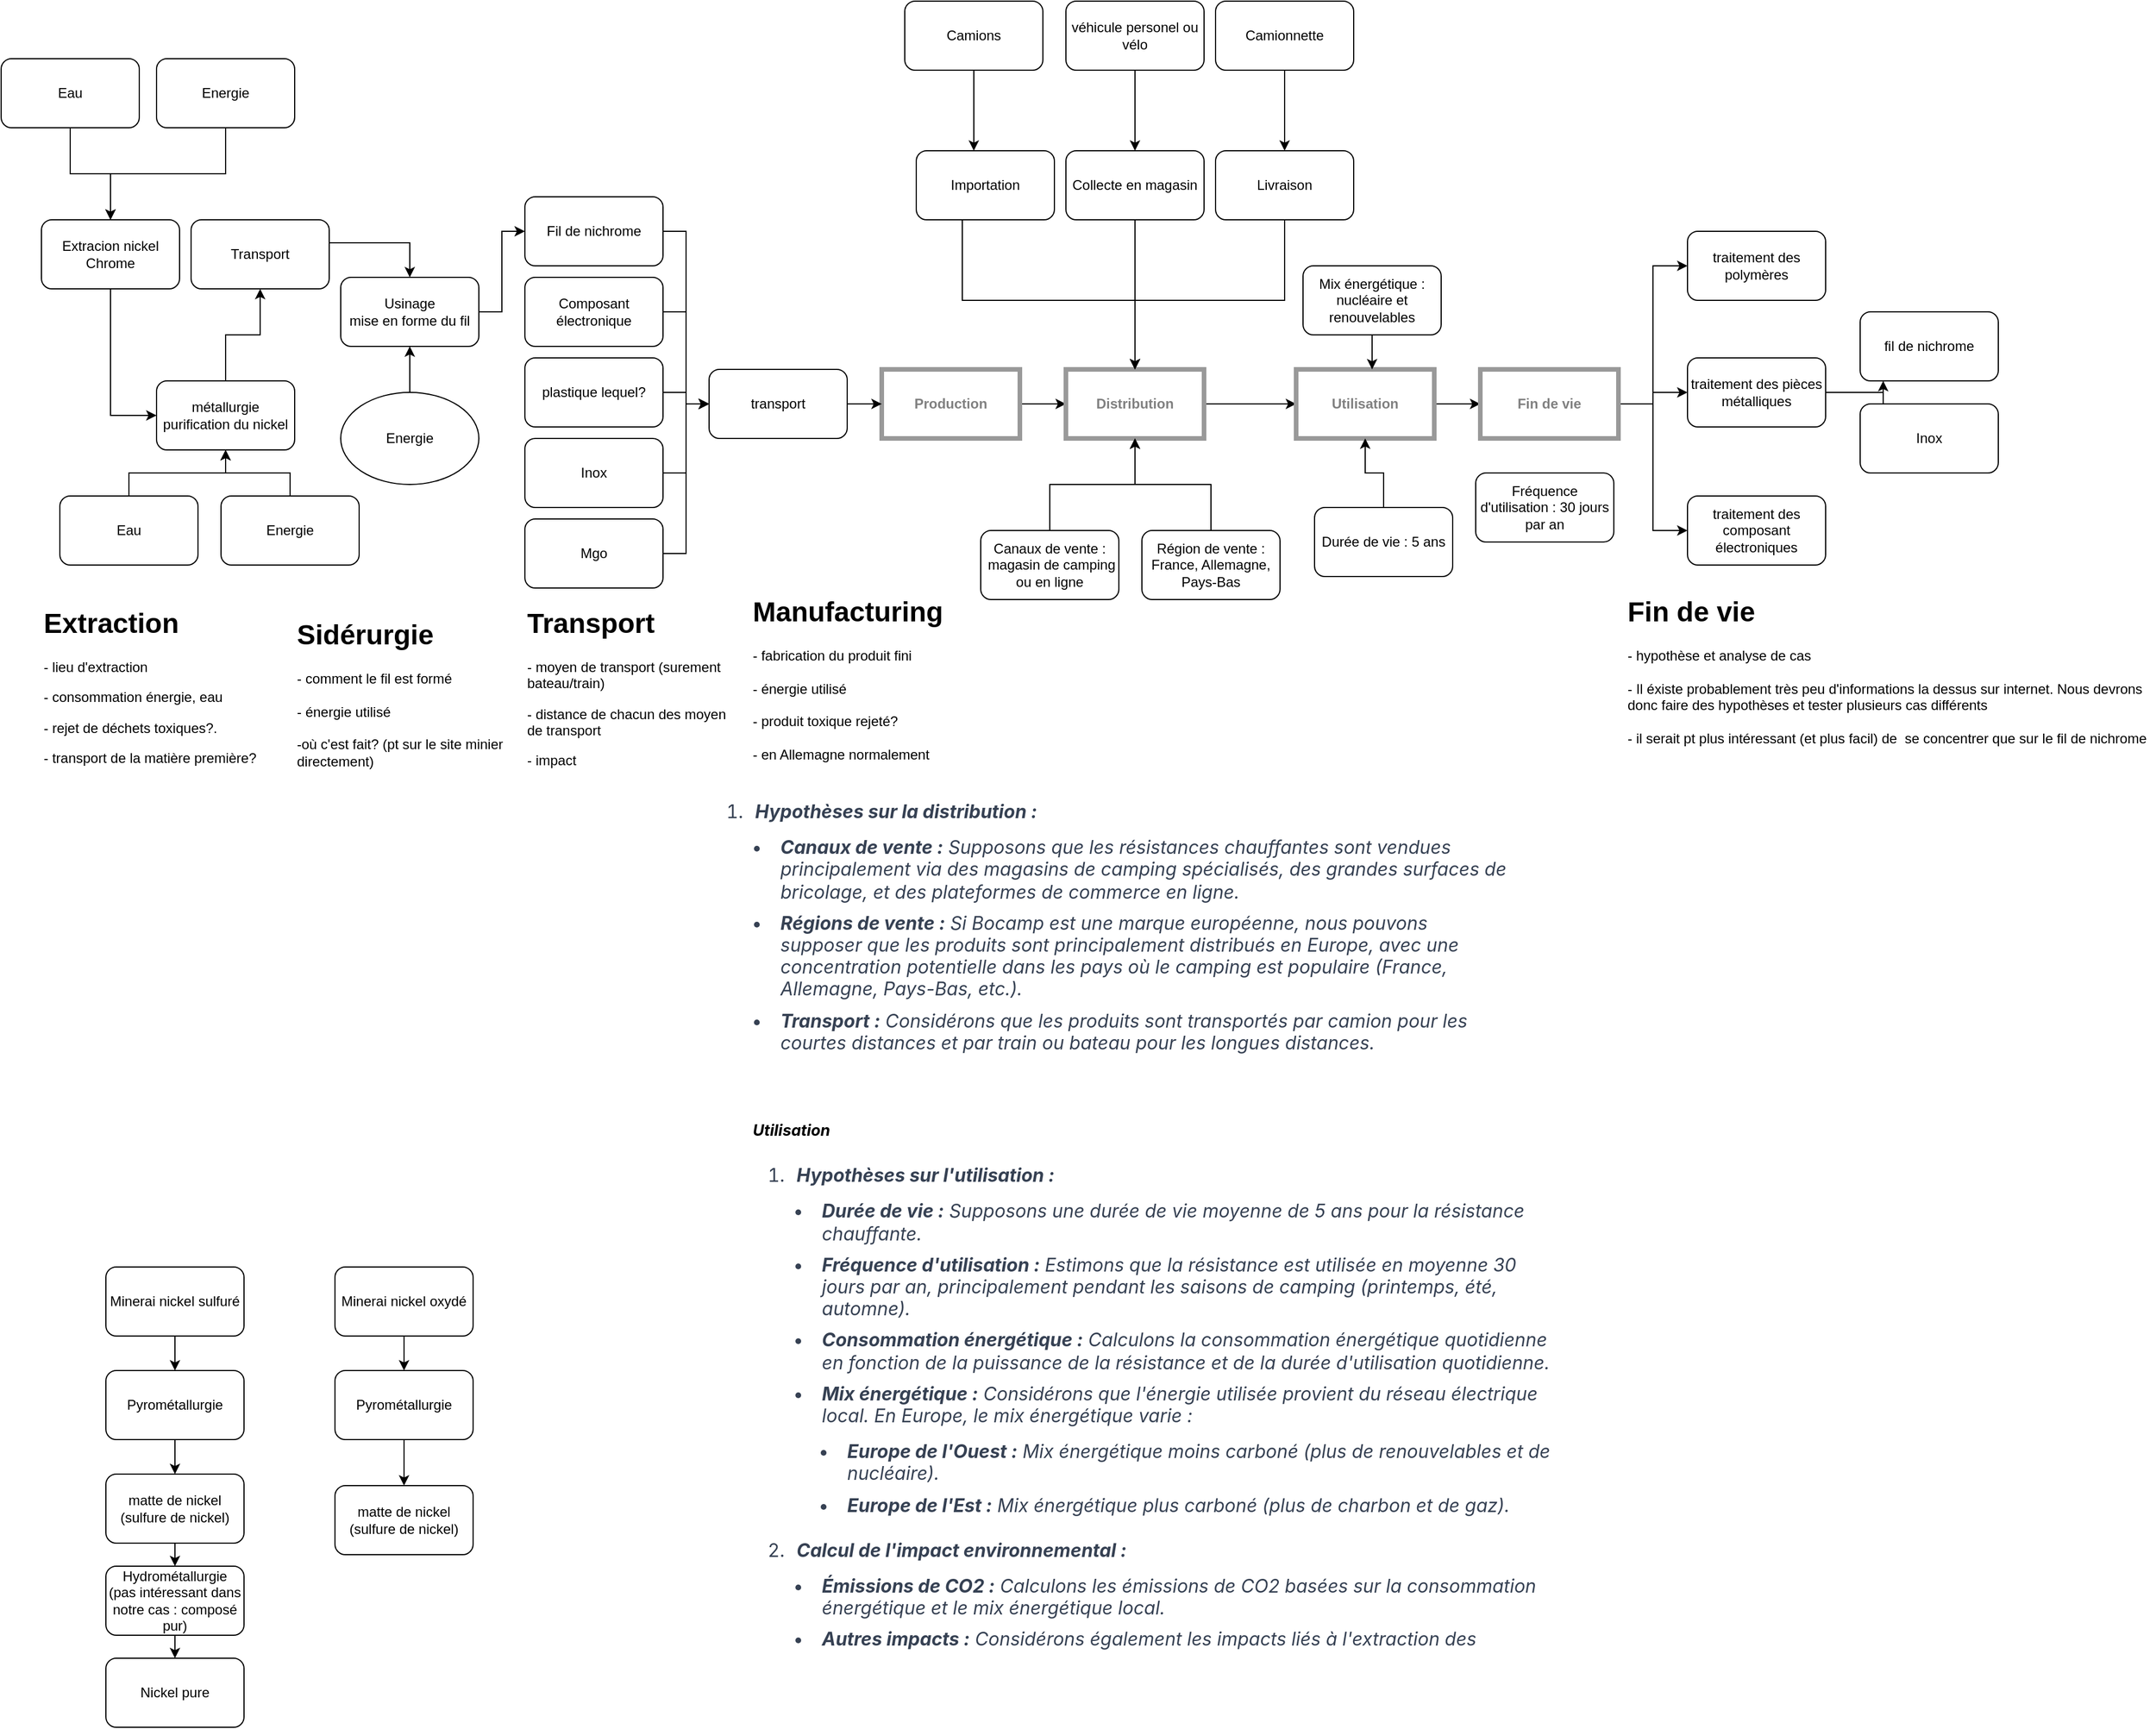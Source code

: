<mxfile>
    <diagram name="Page-1" id="_muBPrpG7ApsDm3bkieO">
        <mxGraphModel dx="2711" dy="1062" grid="1" gridSize="10" guides="1" tooltips="1" connect="1" arrows="1" fold="1" page="1" pageScale="1" pageWidth="827" pageHeight="1169" math="0" shadow="0">
            <root>
                <mxCell id="0"/>
                <mxCell id="1" parent="0"/>
                <mxCell id="_g_-pIgFg-YZKvBXQmOI-7" value="&lt;h1 style=&quot;margin-top: 0px;&quot;&gt;Extraction&lt;/h1&gt;&lt;p&gt;- lieu d&#39;extraction&lt;/p&gt;&lt;p&gt;- consommation énergie, eau&lt;/p&gt;&lt;p&gt;- rejet de déchets toxiques?.&lt;/p&gt;&lt;p&gt;- transport de la matière première?&lt;/p&gt;" style="text;html=1;whiteSpace=wrap;overflow=hidden;rounded=0;" parent="1" vertex="1">
                    <mxGeometry x="-356" y="700" width="190" height="220" as="geometry"/>
                </mxCell>
                <mxCell id="_g_-pIgFg-YZKvBXQmOI-10" style="edgeStyle=orthogonalEdgeStyle;rounded=0;orthogonalLoop=1;jettySize=auto;html=1;exitX=0.5;exitY=0;exitDx=0;exitDy=0;" parent="1" source="_g_-pIgFg-YZKvBXQmOI-8" target="_g_-pIgFg-YZKvBXQmOI-67" edge="1">
                    <mxGeometry relative="1" as="geometry">
                        <mxPoint x="-136" y="400" as="targetPoint"/>
                    </mxGeometry>
                </mxCell>
                <mxCell id="_g_-pIgFg-YZKvBXQmOI-8" value="métallurgie&lt;div&gt;purification du nickel&lt;/div&gt;" style="rounded=1;whiteSpace=wrap;html=1;" parent="1" vertex="1">
                    <mxGeometry x="-256" y="510" width="120" height="60" as="geometry"/>
                </mxCell>
                <mxCell id="_g_-pIgFg-YZKvBXQmOI-80" style="edgeStyle=orthogonalEdgeStyle;rounded=0;orthogonalLoop=1;jettySize=auto;html=1;entryX=0;entryY=0.5;entryDx=0;entryDy=0;" parent="1" source="_g_-pIgFg-YZKvBXQmOI-11" target="_g_-pIgFg-YZKvBXQmOI-79" edge="1">
                    <mxGeometry relative="1" as="geometry"/>
                </mxCell>
                <mxCell id="_g_-pIgFg-YZKvBXQmOI-11" value="Fil de nichrome" style="rounded=1;whiteSpace=wrap;html=1;" parent="1" vertex="1">
                    <mxGeometry x="64" y="350" width="120" height="60" as="geometry"/>
                </mxCell>
                <mxCell id="_g_-pIgFg-YZKvBXQmOI-25" value="&lt;h1 style=&quot;margin-top: 0px;&quot;&gt;Transport&lt;/h1&gt;&lt;p&gt;- moyen de transport (surement bateau/train)&lt;/p&gt;&lt;p&gt;- distance de chacun des moyen de transport&lt;/p&gt;&lt;p&gt;- impact&lt;/p&gt;" style="text;html=1;whiteSpace=wrap;overflow=hidden;rounded=0;" parent="1" vertex="1">
                    <mxGeometry x="64" y="700" width="190" height="220" as="geometry"/>
                </mxCell>
                <mxCell id="_g_-pIgFg-YZKvBXQmOI-32" style="edgeStyle=orthogonalEdgeStyle;rounded=0;orthogonalLoop=1;jettySize=auto;html=1;exitX=0.5;exitY=1;exitDx=0;exitDy=0;" parent="1" edge="1">
                    <mxGeometry relative="1" as="geometry">
                        <mxPoint x="1030" y="420" as="sourcePoint"/>
                        <mxPoint x="1030" y="420" as="targetPoint"/>
                    </mxGeometry>
                </mxCell>
                <mxCell id="_g_-pIgFg-YZKvBXQmOI-37" style="edgeStyle=orthogonalEdgeStyle;rounded=0;orthogonalLoop=1;jettySize=auto;html=1;entryX=0.5;entryY=1;entryDx=0;entryDy=0;" parent="1" source="_g_-pIgFg-YZKvBXQmOI-36" target="_g_-pIgFg-YZKvBXQmOI-70" edge="1">
                    <mxGeometry relative="1" as="geometry">
                        <mxPoint x="9" y="580" as="targetPoint"/>
                    </mxGeometry>
                </mxCell>
                <mxCell id="_g_-pIgFg-YZKvBXQmOI-36" value="Energie" style="ellipse;whiteSpace=wrap;html=1;" parent="1" vertex="1">
                    <mxGeometry x="-96" y="520" width="120" height="80" as="geometry"/>
                </mxCell>
                <mxCell id="_g_-pIgFg-YZKvBXQmOI-38" value="&lt;h1 style=&quot;margin-top: 0px;&quot;&gt;&lt;span style=&quot;background-color: initial;&quot;&gt;Sidérurgie&lt;/span&gt;&lt;/h1&gt;&lt;div&gt;&lt;span style=&quot;background-color: initial;&quot;&gt;- comment le fil est formé&lt;/span&gt;&lt;/div&gt;&lt;div&gt;&lt;span style=&quot;background-color: initial;&quot;&gt;&lt;br&gt;&lt;/span&gt;&lt;/div&gt;&lt;div&gt;&lt;span style=&quot;background-color: initial;&quot;&gt;- énergie utilisé&lt;/span&gt;&lt;/div&gt;&lt;div&gt;&lt;span style=&quot;background-color: initial;&quot;&gt;&lt;br&gt;&lt;/span&gt;&lt;/div&gt;&lt;div&gt;&lt;span style=&quot;background-color: initial;&quot;&gt;-où c&#39;est fait? (pt sur le site minier directement)&lt;/span&gt;&lt;/div&gt;" style="text;html=1;whiteSpace=wrap;overflow=hidden;rounded=0;" parent="1" vertex="1">
                    <mxGeometry x="-136" y="710" width="190" height="220" as="geometry"/>
                </mxCell>
                <mxCell id="_g_-pIgFg-YZKvBXQmOI-39" value="&lt;h1 style=&quot;margin-top: 0px;&quot;&gt;Manufacturing&lt;/h1&gt;&lt;div&gt;&lt;span style=&quot;background-color: initial;&quot;&gt;- fabrication du produit fini&lt;/span&gt;&lt;/div&gt;&lt;div&gt;&lt;span style=&quot;background-color: initial;&quot;&gt;&lt;br&gt;&lt;/span&gt;&lt;/div&gt;&lt;div&gt;&lt;span style=&quot;background-color: initial;&quot;&gt;- énergie utilisé&lt;/span&gt;&lt;/div&gt;&lt;div&gt;&lt;span style=&quot;background-color: initial;&quot;&gt;&lt;br&gt;&lt;/span&gt;&lt;/div&gt;&lt;div&gt;&lt;span style=&quot;background-color: initial;&quot;&gt;- produit toxique rejeté?&lt;/span&gt;&lt;/div&gt;&lt;div&gt;&lt;span style=&quot;background-color: initial;&quot;&gt;&lt;br&gt;&lt;/span&gt;&lt;/div&gt;&lt;div&gt;- en Allemagne normalement&lt;/div&gt;" style="text;html=1;whiteSpace=wrap;overflow=hidden;rounded=0;" parent="1" vertex="1">
                    <mxGeometry x="260" y="690" width="190" height="220" as="geometry"/>
                </mxCell>
                <mxCell id="_g_-pIgFg-YZKvBXQmOI-54" value="&lt;h1 style=&quot;margin-top: 0px;&quot;&gt;Fin de vie&lt;/h1&gt;&lt;div&gt;&lt;span style=&quot;background-color: initial;&quot;&gt;- hypothèse et analyse de cas&lt;/span&gt;&lt;/div&gt;&lt;div&gt;&lt;br&gt;&lt;/div&gt;&lt;div&gt;- Il éxiste probablement très peu d&#39;informations la dessus sur internet. Nous devrons donc faire des hypothèses et tester plusieurs cas différents&lt;/div&gt;&lt;div&gt;&lt;br&gt;&lt;/div&gt;&lt;div&gt;- il serait pt plus intéressant (et plus facil) de&amp;nbsp; se concentrer que sur le fil de nichrome&lt;/div&gt;" style="text;html=1;whiteSpace=wrap;overflow=hidden;rounded=0;" parent="1" vertex="1">
                    <mxGeometry x="1020" y="690" width="460" height="320" as="geometry"/>
                </mxCell>
                <mxCell id="_g_-pIgFg-YZKvBXQmOI-103" style="edgeStyle=orthogonalEdgeStyle;rounded=0;orthogonalLoop=1;jettySize=auto;html=1;entryX=0;entryY=0.5;entryDx=0;entryDy=0;" parent="1" source="_g_-pIgFg-YZKvBXQmOI-55" target="_g_-pIgFg-YZKvBXQmOI-56" edge="1">
                    <mxGeometry relative="1" as="geometry"/>
                </mxCell>
                <mxCell id="_g_-pIgFg-YZKvBXQmOI-55" value="&lt;font color=&quot;#808080&quot;&gt;&lt;b&gt;Production&lt;/b&gt;&lt;/font&gt;" style="rounded=0;whiteSpace=wrap;html=1;strokeWidth=4;strokeColor=#999999;" parent="1" vertex="1">
                    <mxGeometry x="374" y="500" width="120" height="60" as="geometry"/>
                </mxCell>
                <mxCell id="_g_-pIgFg-YZKvBXQmOI-102" style="edgeStyle=orthogonalEdgeStyle;rounded=0;orthogonalLoop=1;jettySize=auto;html=1;entryX=0;entryY=0.5;entryDx=0;entryDy=0;" parent="1" source="_g_-pIgFg-YZKvBXQmOI-56" target="_g_-pIgFg-YZKvBXQmOI-57" edge="1">
                    <mxGeometry relative="1" as="geometry"/>
                </mxCell>
                <mxCell id="_g_-pIgFg-YZKvBXQmOI-56" value="&lt;font color=&quot;#808080&quot;&gt;&lt;b&gt;Distribution&lt;/b&gt;&lt;/font&gt;" style="rounded=0;whiteSpace=wrap;html=1;strokeWidth=4;strokeColor=#999999;" parent="1" vertex="1">
                    <mxGeometry x="534" y="500" width="120" height="60" as="geometry"/>
                </mxCell>
                <mxCell id="_g_-pIgFg-YZKvBXQmOI-104" style="edgeStyle=orthogonalEdgeStyle;rounded=0;orthogonalLoop=1;jettySize=auto;html=1;entryX=0;entryY=0.5;entryDx=0;entryDy=0;" parent="1" source="_g_-pIgFg-YZKvBXQmOI-57" target="_g_-pIgFg-YZKvBXQmOI-58" edge="1">
                    <mxGeometry relative="1" as="geometry"/>
                </mxCell>
                <mxCell id="_g_-pIgFg-YZKvBXQmOI-57" value="&lt;font color=&quot;#808080&quot;&gt;&lt;b&gt;Utilisation&lt;/b&gt;&lt;/font&gt;" style="rounded=0;whiteSpace=wrap;html=1;strokeWidth=4;strokeColor=#999999;" parent="1" vertex="1">
                    <mxGeometry x="734" y="500" width="120" height="60" as="geometry"/>
                </mxCell>
                <mxCell id="_g_-pIgFg-YZKvBXQmOI-117" style="edgeStyle=orthogonalEdgeStyle;rounded=0;orthogonalLoop=1;jettySize=auto;html=1;exitX=1;exitY=0.5;exitDx=0;exitDy=0;entryX=0;entryY=0.5;entryDx=0;entryDy=0;" parent="1" source="_g_-pIgFg-YZKvBXQmOI-58" target="_g_-pIgFg-YZKvBXQmOI-115" edge="1">
                    <mxGeometry relative="1" as="geometry"/>
                </mxCell>
                <mxCell id="_g_-pIgFg-YZKvBXQmOI-119" style="edgeStyle=orthogonalEdgeStyle;rounded=0;orthogonalLoop=1;jettySize=auto;html=1;entryX=0;entryY=0.5;entryDx=0;entryDy=0;" parent="1" source="_g_-pIgFg-YZKvBXQmOI-58" target="_g_-pIgFg-YZKvBXQmOI-114" edge="1">
                    <mxGeometry relative="1" as="geometry"/>
                </mxCell>
                <mxCell id="_g_-pIgFg-YZKvBXQmOI-120" style="edgeStyle=orthogonalEdgeStyle;rounded=0;orthogonalLoop=1;jettySize=auto;html=1;entryX=0;entryY=0.5;entryDx=0;entryDy=0;" parent="1" source="_g_-pIgFg-YZKvBXQmOI-58" target="_g_-pIgFg-YZKvBXQmOI-116" edge="1">
                    <mxGeometry relative="1" as="geometry"/>
                </mxCell>
                <mxCell id="_g_-pIgFg-YZKvBXQmOI-58" value="&lt;font color=&quot;#808080&quot;&gt;&lt;b&gt;Fin de vie&lt;/b&gt;&lt;/font&gt;" style="rounded=0;whiteSpace=wrap;html=1;strokeWidth=4;strokeColor=#999999;" parent="1" vertex="1">
                    <mxGeometry x="894" y="500" width="120" height="60" as="geometry"/>
                </mxCell>
                <mxCell id="_g_-pIgFg-YZKvBXQmOI-75" style="edgeStyle=orthogonalEdgeStyle;rounded=0;orthogonalLoop=1;jettySize=auto;html=1;entryX=0;entryY=0.5;entryDx=0;entryDy=0;" parent="1" source="_g_-pIgFg-YZKvBXQmOI-62" target="_g_-pIgFg-YZKvBXQmOI-8" edge="1">
                    <mxGeometry relative="1" as="geometry">
                        <Array as="points">
                            <mxPoint x="-296" y="540"/>
                        </Array>
                    </mxGeometry>
                </mxCell>
                <mxCell id="_g_-pIgFg-YZKvBXQmOI-62" value="Extracion nickel Chrome" style="rounded=1;whiteSpace=wrap;html=1;" parent="1" vertex="1">
                    <mxGeometry x="-356" y="370" width="120" height="60" as="geometry"/>
                </mxCell>
                <mxCell id="_g_-pIgFg-YZKvBXQmOI-128" style="edgeStyle=orthogonalEdgeStyle;rounded=0;orthogonalLoop=1;jettySize=auto;html=1;entryX=0.5;entryY=0;entryDx=0;entryDy=0;" parent="1" source="_g_-pIgFg-YZKvBXQmOI-63" target="_g_-pIgFg-YZKvBXQmOI-62" edge="1">
                    <mxGeometry relative="1" as="geometry"/>
                </mxCell>
                <mxCell id="_g_-pIgFg-YZKvBXQmOI-63" value="Energie" style="rounded=1;whiteSpace=wrap;html=1;" parent="1" vertex="1">
                    <mxGeometry x="-256" y="230" width="120" height="60" as="geometry"/>
                </mxCell>
                <mxCell id="_g_-pIgFg-YZKvBXQmOI-127" value="" style="edgeStyle=orthogonalEdgeStyle;rounded=0;orthogonalLoop=1;jettySize=auto;html=1;" parent="1" source="_g_-pIgFg-YZKvBXQmOI-64" target="_g_-pIgFg-YZKvBXQmOI-62" edge="1">
                    <mxGeometry relative="1" as="geometry"/>
                </mxCell>
                <mxCell id="_g_-pIgFg-YZKvBXQmOI-64" value="Eau" style="rounded=1;whiteSpace=wrap;html=1;" parent="1" vertex="1">
                    <mxGeometry x="-391" y="230" width="120" height="60" as="geometry"/>
                </mxCell>
                <mxCell id="_g_-pIgFg-YZKvBXQmOI-76" style="edgeStyle=orthogonalEdgeStyle;rounded=0;orthogonalLoop=1;jettySize=auto;html=1;entryX=0.5;entryY=0;entryDx=0;entryDy=0;" parent="1" source="_g_-pIgFg-YZKvBXQmOI-67" target="_g_-pIgFg-YZKvBXQmOI-70" edge="1">
                    <mxGeometry relative="1" as="geometry">
                        <Array as="points">
                            <mxPoint x="-136" y="400"/>
                            <mxPoint x="-136" y="390"/>
                            <mxPoint x="-36" y="390"/>
                        </Array>
                    </mxGeometry>
                </mxCell>
                <mxCell id="_g_-pIgFg-YZKvBXQmOI-67" value="Transport" style="rounded=1;whiteSpace=wrap;html=1;" parent="1" vertex="1">
                    <mxGeometry x="-226" y="370" width="120" height="60" as="geometry"/>
                </mxCell>
                <mxCell id="_g_-pIgFg-YZKvBXQmOI-77" style="edgeStyle=orthogonalEdgeStyle;rounded=0;orthogonalLoop=1;jettySize=auto;html=1;exitX=1;exitY=0.5;exitDx=0;exitDy=0;entryX=0;entryY=0.5;entryDx=0;entryDy=0;" parent="1" source="_g_-pIgFg-YZKvBXQmOI-70" target="_g_-pIgFg-YZKvBXQmOI-11" edge="1">
                    <mxGeometry relative="1" as="geometry">
                        <mxPoint x="-16" y="390" as="targetPoint"/>
                    </mxGeometry>
                </mxCell>
                <mxCell id="_g_-pIgFg-YZKvBXQmOI-70" value="Usinage&lt;br&gt;&lt;div&gt;mise en forme du fil&lt;/div&gt;" style="rounded=1;whiteSpace=wrap;html=1;" parent="1" vertex="1">
                    <mxGeometry x="-96" y="420" width="120" height="60" as="geometry"/>
                </mxCell>
                <mxCell id="_g_-pIgFg-YZKvBXQmOI-91" style="edgeStyle=orthogonalEdgeStyle;rounded=0;orthogonalLoop=1;jettySize=auto;html=1;entryX=0;entryY=0.5;entryDx=0;entryDy=0;" parent="1" source="_g_-pIgFg-YZKvBXQmOI-79" target="_g_-pIgFg-YZKvBXQmOI-55" edge="1">
                    <mxGeometry relative="1" as="geometry"/>
                </mxCell>
                <mxCell id="_g_-pIgFg-YZKvBXQmOI-79" value="transport" style="rounded=1;whiteSpace=wrap;html=1;" parent="1" vertex="1">
                    <mxGeometry x="224" y="500" width="120" height="60" as="geometry"/>
                </mxCell>
                <mxCell id="_g_-pIgFg-YZKvBXQmOI-87" style="edgeStyle=orthogonalEdgeStyle;rounded=0;orthogonalLoop=1;jettySize=auto;html=1;entryX=0;entryY=0.5;entryDx=0;entryDy=0;" parent="1" source="_g_-pIgFg-YZKvBXQmOI-82" target="_g_-pIgFg-YZKvBXQmOI-79" edge="1">
                    <mxGeometry relative="1" as="geometry"/>
                </mxCell>
                <mxCell id="_g_-pIgFg-YZKvBXQmOI-82" value="Composant électronique" style="rounded=1;whiteSpace=wrap;html=1;" parent="1" vertex="1">
                    <mxGeometry x="64" y="420" width="120" height="60" as="geometry"/>
                </mxCell>
                <mxCell id="_g_-pIgFg-YZKvBXQmOI-88" style="edgeStyle=orthogonalEdgeStyle;rounded=0;orthogonalLoop=1;jettySize=auto;html=1;entryX=0;entryY=0.5;entryDx=0;entryDy=0;" parent="1" source="_g_-pIgFg-YZKvBXQmOI-83" target="_g_-pIgFg-YZKvBXQmOI-79" edge="1">
                    <mxGeometry relative="1" as="geometry"/>
                </mxCell>
                <mxCell id="_g_-pIgFg-YZKvBXQmOI-83" value="plastique lequel?&lt;span style=&quot;color: rgba(0, 0, 0, 0); font-family: monospace; font-size: 0px; text-align: start; text-wrap: nowrap;&quot;&gt;%3CmxGraphModel%3E%3Croot%3E%3CmxCell%20id%3D%220%22%2F%3E%3CmxCell%20id%3D%221%22%20parent%3D%220%22%2F%3E%3CmxCell%20id%3D%222%22%20value%3D%22%22%20style%3D%22rounded%3D1%3BwhiteSpace%3Dwrap%3Bhtml%3D1%3B%22%20vertex%3D%221%22%20parent%3D%221%22%3E%3CmxGeometry%20x%3D%22180%22%20y%3D%221180%22%20width%3D%22120%22%20height%3D%2260%22%20as%3D%22geometry%22%2F%3E%3C%2FmxCell%3E%3C%2Froot%3E%3C%2FmxGraphModel%3E&lt;/span&gt;" style="rounded=1;whiteSpace=wrap;html=1;" parent="1" vertex="1">
                    <mxGeometry x="64" y="490" width="120" height="60" as="geometry"/>
                </mxCell>
                <mxCell id="_g_-pIgFg-YZKvBXQmOI-89" style="edgeStyle=orthogonalEdgeStyle;rounded=0;orthogonalLoop=1;jettySize=auto;html=1;entryX=0;entryY=0.5;entryDx=0;entryDy=0;" parent="1" source="_g_-pIgFg-YZKvBXQmOI-84" target="_g_-pIgFg-YZKvBXQmOI-79" edge="1">
                    <mxGeometry relative="1" as="geometry"/>
                </mxCell>
                <mxCell id="_g_-pIgFg-YZKvBXQmOI-84" value="Inox&lt;span style=&quot;color: rgba(0, 0, 0, 0); font-family: monospace; font-size: 0px; text-align: start; text-wrap: nowrap;&quot;&gt;%3CmxGraphModel%3E%3Croot%3E%3CmxCell%20id%3D%220%22%2F%3E%3CmxCell%20id%3D%221%22%20parent%3D%220%22%2F%3E%3CmxCell%20id%3D%222%22%20value%3D%22plastique%20lequel%3F%26lt%3Bspan%20style%3D%26quot%3Bcolor%3A%20rgba(0%2C%200%2C%200%2C%200)%3B%20font-family%3A%20monospace%3B%20font-size%3A%200px%3B%20text-align%3A%20start%3B%20text-wrap%3A%20nowrap%3B%26quot%3B%26gt%3B%253CmxGraphModel%253E%253Croot%253E%253CmxCell%2520id%253D%25220%2522%252F%253E%253CmxCell%2520id%253D%25221%2522%2520parent%253D%25220%2522%252F%253E%253CmxCell%2520id%253D%25222%2522%2520value%253D%2522%2522%2520style%253D%2522rounded%253D1%253BwhiteSpace%253Dwrap%253Bhtml%253D1%253B%2522%2520vertex%253D%25221%2522%2520parent%253D%25221%2522%253E%253CmxGeometry%2520x%253D%2522180%2522%2520y%253D%25221180%2522%2520width%253D%2522120%2522%2520height%253D%252260%2522%2520as%253D%2522geometry%2522%252F%253E%253C%252FmxCell%253E%253C%252Froot%253E%253C%252FmxGraphModel%253E%26lt%3B%2Fspan%26gt%3B%22%20style%3D%22rounded%3D1%3BwhiteSpace%3Dwrap%3Bhtml%3D1%3B%22%20vertex%3D%221%22%20parent%3D%221%22%3E%3CmxGeometry%20x%3D%22180%22%20y%3D%221260%22%20width%3D%22120%22%20height%3D%2260%22%20as%3D%22geometry%22%2F%3E%3C%2FmxCell%3E%3C%2Froot%3E%3C%2FmxGraphModel%3E&lt;/span&gt;" style="rounded=1;whiteSpace=wrap;html=1;" parent="1" vertex="1">
                    <mxGeometry x="64" y="560" width="120" height="60" as="geometry"/>
                </mxCell>
                <mxCell id="_g_-pIgFg-YZKvBXQmOI-90" style="edgeStyle=orthogonalEdgeStyle;rounded=0;orthogonalLoop=1;jettySize=auto;html=1;entryX=0;entryY=0.5;entryDx=0;entryDy=0;" parent="1" source="_g_-pIgFg-YZKvBXQmOI-85" target="_g_-pIgFg-YZKvBXQmOI-79" edge="1">
                    <mxGeometry relative="1" as="geometry"/>
                </mxCell>
                <mxCell id="_g_-pIgFg-YZKvBXQmOI-85" value="Mgo" style="rounded=1;whiteSpace=wrap;html=1;" parent="1" vertex="1">
                    <mxGeometry x="64" y="630" width="120" height="60" as="geometry"/>
                </mxCell>
                <mxCell id="_g_-pIgFg-YZKvBXQmOI-96" style="edgeStyle=orthogonalEdgeStyle;rounded=0;orthogonalLoop=1;jettySize=auto;html=1;entryX=0.5;entryY=0;entryDx=0;entryDy=0;" parent="1" source="_g_-pIgFg-YZKvBXQmOI-93" target="_g_-pIgFg-YZKvBXQmOI-56" edge="1">
                    <mxGeometry relative="1" as="geometry">
                        <Array as="points">
                            <mxPoint x="444" y="440"/>
                            <mxPoint x="594" y="440"/>
                        </Array>
                    </mxGeometry>
                </mxCell>
                <mxCell id="_g_-pIgFg-YZKvBXQmOI-93" value="Importation&lt;span style=&quot;color: rgba(0, 0, 0, 0); font-family: monospace; font-size: 0px; text-align: start; text-wrap: nowrap;&quot;&gt;%3CmxGraphModel%3E%3Croot%3E%3CmxCell%20id%3D%220%22%2F%3E%3CmxCell%20id%3D%221%22%20parent%3D%220%22%2F%3E%3CmxCell%20id%3D%222%22%20value%3D%22Inox%26lt%3Bspan%20style%3D%26quot%3Bcolor%3A%20rgba(0%2C%200%2C%200%2C%200)%3B%20font-family%3A%20monospace%3B%20font-size%3A%200px%3B%20text-align%3A%20start%3B%20text-wrap%3A%20nowrap%3B%26quot%3B%26gt%3B%253CmxGraphModel%253E%253Croot%253E%253CmxCell%2520id%253D%25220%2522%252F%253E%253CmxCell%2520id%253D%25221%2522%2520parent%253D%25220%2522%252F%253E%253CmxCell%2520id%253D%25222%2522%2520value%253D%2522plastique%2520lequel%253F%2526lt%253Bspan%2520style%253D%2526quot%253Bcolor%253A%2520rgba(0%252C%25200%252C%25200%252C%25200)%253B%2520font-family%253A%2520monospace%253B%2520font-size%253A%25200px%253B%2520text-align%253A%2520start%253B%2520text-wrap%253A%2520nowrap%253B%2526quot%253B%2526gt%253B%25253CmxGraphModel%25253E%25253Croot%25253E%25253CmxCell%252520id%25253D%2525220%252522%25252F%25253E%25253CmxCell%252520id%25253D%2525221%252522%252520parent%25253D%2525220%252522%25252F%25253E%25253CmxCell%252520id%25253D%2525222%252522%252520value%25253D%252522%252522%252520style%25253D%252522rounded%25253D1%25253BwhiteSpace%25253Dwrap%25253Bhtml%25253D1%25253B%252522%252520vertex%25253D%2525221%252522%252520parent%25253D%2525221%252522%25253E%25253CmxGeometry%252520x%25253D%252522180%252522%252520y%25253D%2525221180%252522%252520width%25253D%252522120%252522%252520height%25253D%25252260%252522%252520as%25253D%252522geometry%252522%25252F%25253E%25253C%25252FmxCell%25253E%25253C%25252Froot%25253E%25253C%25252FmxGraphModel%25253E%2526lt%253B%252Fspan%2526gt%253B%2522%2520style%253D%2522rounded%253D1%253BwhiteSpace%253Dwrap%253Bhtml%253D1%253B%2522%2520vertex%253D%25221%2522%2520parent%253D%25221%2522%253E%253CmxGeometry%2520x%253D%2522180%2522%2520y%253D%25221260%2522%2520width%253D%2522120%2522%2520height%253D%252260%2522%2520as%253D%2522geometry%2522%252F%253E%253C%252FmxCell%253E%253C%252Froot%253E%253C%252FmxGraphModel%253E%26lt%3B%2Fspan%26gt%3B%22%20style%3D%22rounded%3D1%3BwhiteSpace%3Dwrap%3Bhtml%3D1%3B%22%20vertex%3D%221%22%20parent%3D%221%22%3E%3CmxGeometry%20x%3D%22170%22%20y%3D%221340%22%20width%3D%22120%22%20height%3D%2260%22%20as%3D%22geometry%22%2F%3E%3C%2FmxCell%3E%3C%2Froot%3E%3C%2FmxGraphModel%3E&lt;/span&gt;" style="rounded=1;whiteSpace=wrap;html=1;" parent="1" vertex="1">
                    <mxGeometry x="404" y="310" width="120" height="60" as="geometry"/>
                </mxCell>
                <mxCell id="_g_-pIgFg-YZKvBXQmOI-97" style="edgeStyle=orthogonalEdgeStyle;rounded=0;orthogonalLoop=1;jettySize=auto;html=1;entryX=0.5;entryY=0;entryDx=0;entryDy=0;" parent="1" source="_g_-pIgFg-YZKvBXQmOI-94" target="_g_-pIgFg-YZKvBXQmOI-56" edge="1">
                    <mxGeometry relative="1" as="geometry"/>
                </mxCell>
                <mxCell id="_g_-pIgFg-YZKvBXQmOI-94" value="Collecte en magasin" style="rounded=1;whiteSpace=wrap;html=1;" parent="1" vertex="1">
                    <mxGeometry x="534" y="310" width="120" height="60" as="geometry"/>
                </mxCell>
                <mxCell id="_g_-pIgFg-YZKvBXQmOI-98" style="edgeStyle=orthogonalEdgeStyle;rounded=0;orthogonalLoop=1;jettySize=auto;html=1;entryX=0.5;entryY=0;entryDx=0;entryDy=0;" parent="1" source="_g_-pIgFg-YZKvBXQmOI-95" target="_g_-pIgFg-YZKvBXQmOI-56" edge="1">
                    <mxGeometry relative="1" as="geometry">
                        <Array as="points">
                            <mxPoint x="724" y="440"/>
                            <mxPoint x="594" y="440"/>
                        </Array>
                    </mxGeometry>
                </mxCell>
                <mxCell id="_g_-pIgFg-YZKvBXQmOI-95" value="Livraison" style="rounded=1;whiteSpace=wrap;html=1;" parent="1" vertex="1">
                    <mxGeometry x="664" y="310" width="120" height="60" as="geometry"/>
                </mxCell>
                <mxCell id="_g_-pIgFg-YZKvBXQmOI-105" style="edgeStyle=orthogonalEdgeStyle;rounded=0;orthogonalLoop=1;jettySize=auto;html=1;entryX=0.5;entryY=0;entryDx=0;entryDy=0;" parent="1" source="_g_-pIgFg-YZKvBXQmOI-99" target="_g_-pIgFg-YZKvBXQmOI-94" edge="1">
                    <mxGeometry relative="1" as="geometry"/>
                </mxCell>
                <mxCell id="_g_-pIgFg-YZKvBXQmOI-99" value="véhicule personel ou vélo" style="rounded=1;whiteSpace=wrap;html=1;" parent="1" vertex="1">
                    <mxGeometry x="534" y="180" width="120" height="60" as="geometry"/>
                </mxCell>
                <mxCell id="_g_-pIgFg-YZKvBXQmOI-100" value="&lt;h1 style=&quot;margin-top: 0px;&quot;&gt;&lt;ol style=&quot;font-size: 16px; font-weight: 400; box-sizing: border-box; border-width: 0px; border-style: solid; border-color: var(--border-color-default,currentColor); border-image: none; margin: 0px; padding: 0px; list-style-position: outside; list-style-image: none; width: 696px; padding-inline-start: 2em; caret-color: oklch(0.373 0.034 259.733); color: oklch(0.373 0.034 259.733); font-family: Inter, &amp;quot;Inter Fallback&amp;quot;;&quot;&gt;&lt;li style=&quot;box-sizing: border-box; border-width: 0px; border-style: solid; border-color: var(--border-color-default,currentColor); border-image: none; margin: 0.5em 0px; padding: 0px; padding-inline-start: 0.375em;&quot;&gt;&lt;strong style=&quot;box-sizing: border-box; border-width: 0px; border-style: solid; border-color: var(--border-color-default,currentColor); border-image: none; margin: 0px; padding: 0px;&quot;&gt;&lt;i&gt;Hypothèses sur la distribution :&lt;/i&gt;&lt;/strong&gt;&lt;ul style=&quot;box-sizing: border-box; border-width: 0px; border-style: solid; border-color: var(--border-color-default,currentColor); border-image: none; margin: 0.75em 0px; padding: 0px; list-style: outside; width: 658px; padding-inline-start: 1em;&quot;&gt;&lt;li style=&quot;box-sizing: border-box; border-width: 0px; border-style: solid; border-color: var(--border-color-default,currentColor); border-image: none; margin: 0.5em 0px; padding: 0px; padding-inline-start: 0.375em;&quot;&gt;&lt;i&gt;&lt;strong style=&quot;box-sizing: border-box; border-width: 0px; border-style: solid; border-color: var(--border-color-default,currentColor); border-image: none; margin: 0px; padding: 0px;&quot;&gt;Canaux de vente :&lt;/strong&gt;&amp;nbsp;Supposons que les résistances chauffantes sont vendues principalement via des magasins de camping spécialisés, des grandes surfaces de bricolage, et des plateformes de commerce en ligne.&lt;/i&gt;&lt;/li&gt;&lt;li style=&quot;box-sizing: border-box; border-width: 0px; border-style: solid; border-color: var(--border-color-default,currentColor); border-image: none; margin: 0.25em 0px 0.5em; padding: 0px; padding-inline-start: 0.375em;&quot;&gt;&lt;i&gt;&lt;strong style=&quot;box-sizing: border-box; border-width: 0px; border-style: solid; border-color: var(--border-color-default,currentColor); border-image: none; margin: 0px; padding: 0px;&quot;&gt;Régions de vente :&lt;/strong&gt;&amp;nbsp;Si Bocamp est une marque européenne, nous pouvons supposer que les produits sont principalement distribués en Europe, avec une concentration potentielle dans les pays où le camping est populaire (France, Allemagne, Pays-Bas, etc.).&lt;/i&gt;&lt;/li&gt;&lt;li style=&quot;box-sizing: border-box; border-width: 0px; border-style: solid; border-color: var(--border-color-default,currentColor); border-image: none; margin: 0.25em 0px 0.5em; padding: 0px; padding-inline-start: 0.375em;&quot;&gt;&lt;i&gt;&lt;strong style=&quot;box-sizing: border-box; border-width: 0px; border-style: solid; border-color: var(--border-color-default,currentColor); border-image: none; margin: 0px; padding: 0px;&quot;&gt;Transport :&lt;/strong&gt;&amp;nbsp;Considérons que les produits sont transportés par camion pour les courtes distances et par train ou bateau pour les longues distances.&lt;/i&gt;&lt;/li&gt;&lt;/ul&gt;&lt;/li&gt;&lt;/ol&gt;&lt;/h1&gt;" style="text;html=1;whiteSpace=wrap;overflow=hidden;rounded=0;" parent="1" vertex="1">
                    <mxGeometry x="224" y="860" width="786" height="370" as="geometry"/>
                </mxCell>
                <mxCell id="_g_-pIgFg-YZKvBXQmOI-107" style="edgeStyle=orthogonalEdgeStyle;rounded=0;orthogonalLoop=1;jettySize=auto;html=1;entryX=0.5;entryY=0;entryDx=0;entryDy=0;" parent="1" source="_g_-pIgFg-YZKvBXQmOI-106" target="_g_-pIgFg-YZKvBXQmOI-95" edge="1">
                    <mxGeometry relative="1" as="geometry"/>
                </mxCell>
                <mxCell id="_g_-pIgFg-YZKvBXQmOI-106" value="Camionnette" style="rounded=1;whiteSpace=wrap;html=1;" parent="1" vertex="1">
                    <mxGeometry x="664" y="180" width="120" height="60" as="geometry"/>
                </mxCell>
                <mxCell id="_g_-pIgFg-YZKvBXQmOI-109" style="edgeStyle=orthogonalEdgeStyle;rounded=0;orthogonalLoop=1;jettySize=auto;html=1;" parent="1" source="_g_-pIgFg-YZKvBXQmOI-108" edge="1">
                    <mxGeometry relative="1" as="geometry">
                        <mxPoint x="454" y="310" as="targetPoint"/>
                    </mxGeometry>
                </mxCell>
                <mxCell id="_g_-pIgFg-YZKvBXQmOI-108" value="Camions" style="rounded=1;whiteSpace=wrap;html=1;" parent="1" vertex="1">
                    <mxGeometry x="394" y="180" width="120" height="60" as="geometry"/>
                </mxCell>
                <mxCell id="_g_-pIgFg-YZKvBXQmOI-112" value="&lt;h3 style=&quot;box-sizing: border-box; border-width: 0px; border-style: solid; border-color: var(--border-color-default,currentColor); border-image: none; margin: 24px 0px 16px; padding: 0px; font-size: 1.125em; line-height: 1.5; font-family: Inter, &amp;quot;Inter Fallback&amp;quot;;&quot;&gt;&lt;i&gt;Utilisation&lt;/i&gt;&lt;/h3&gt;&lt;h1 style=&quot;margin-top: 0px;&quot;&gt;&lt;ol style=&quot;font-size: 16px; font-weight: 400; box-sizing: border-box; border-width: 0px; border-style: solid; border-color: var(--border-color-default,currentColor); border-image: none; margin: 0px; padding: 0px; list-style-position: outside; list-style-image: none; width: 696px; padding-inline-start: 2em; caret-color: oklch(0.373 0.034 259.733); color: oklch(0.373 0.034 259.733); font-family: Inter, &amp;quot;Inter Fallback&amp;quot;;&quot;&gt;&lt;li style=&quot;box-sizing: border-box; border-width: 0px; border-style: solid; border-color: var(--border-color-default,currentColor); border-image: none; margin: 0.5em 0px; padding: 0px; padding-inline-start: 0.375em;&quot;&gt;&lt;p style=&quot;box-sizing: border-box; border-width: 0px; border-style: solid; border-color: var(--border-color-default,currentColor); border-image: none; margin: 1.25em 0px 10px; padding: 0px; white-space: break-spaces; unicode-bidi: isolate;&quot; dir=&quot;auto&quot;&gt;&lt;strong style=&quot;box-sizing: border-box; border-width: 0px; border-style: solid; border-color: var(--border-color-default,currentColor); border-image: none; margin: 0px; padding: 0px;&quot;&gt;&lt;i&gt;Hypothèses sur l&#39;utilisation :&lt;/i&gt;&lt;/strong&gt;&lt;/p&gt;&lt;ul style=&quot;box-sizing: border-box; border-width: 0px; border-style: solid; border-color: var(--border-color-default,currentColor); border-image: none; margin: 0.75em 0px; padding: 0px; list-style: outside; width: 658px; padding-inline-start: 1em;&quot;&gt;&lt;li style=&quot;box-sizing: border-box; border-width: 0px; border-style: solid; border-color: var(--border-color-default,currentColor); border-image: none; margin: 0.5em 0px; padding: 0px; padding-inline-start: 0.375em;&quot;&gt;&lt;i&gt;&lt;strong style=&quot;box-sizing: border-box; border-width: 0px; border-style: solid; border-color: var(--border-color-default,currentColor); border-image: none; margin: 0px; padding: 0px;&quot;&gt;Durée de vie :&lt;/strong&gt;&amp;nbsp;Supposons une durée de vie moyenne de 5 ans pour la résistance chauffante.&lt;/i&gt;&lt;/li&gt;&lt;li style=&quot;box-sizing: border-box; border-width: 0px; border-style: solid; border-color: var(--border-color-default,currentColor); border-image: none; margin: 0.25em 0px 0.5em; padding: 0px; padding-inline-start: 0.375em;&quot;&gt;&lt;i&gt;&lt;strong style=&quot;box-sizing: border-box; border-width: 0px; border-style: solid; border-color: var(--border-color-default,currentColor); border-image: none; margin: 0px; padding: 0px;&quot;&gt;Fréquence d&#39;utilisation :&lt;/strong&gt;&amp;nbsp;Estimons que la résistance est utilisée en moyenne 30 jours par an, principalement pendant les saisons de camping (printemps, été, automne).&lt;/i&gt;&lt;/li&gt;&lt;li style=&quot;box-sizing: border-box; border-width: 0px; border-style: solid; border-color: var(--border-color-default,currentColor); border-image: none; margin: 0.25em 0px 0.5em; padding: 0px; padding-inline-start: 0.375em;&quot;&gt;&lt;i&gt;&lt;strong style=&quot;box-sizing: border-box; border-width: 0px; border-style: solid; border-color: var(--border-color-default,currentColor); border-image: none; margin: 0px; padding: 0px;&quot;&gt;Consommation énergétique :&lt;/strong&gt;&amp;nbsp;Calculons la consommation énergétique quotidienne en fonction de la puissance de la résistance et de la durée d&#39;utilisation quotidienne.&lt;/i&gt;&lt;/li&gt;&lt;li style=&quot;box-sizing: border-box; border-width: 0px; border-style: solid; border-color: var(--border-color-default,currentColor); border-image: none; margin: 0.25em 0px 0.5em; padding: 0px; padding-inline-start: 0.375em;&quot;&gt;&lt;i&gt;&lt;strong style=&quot;box-sizing: border-box; border-width: 0px; border-style: solid; border-color: var(--border-color-default,currentColor); border-image: none; margin: 0px; padding: 0px;&quot;&gt;Mix énergétique :&lt;/strong&gt;&amp;nbsp;Considérons que l&#39;énergie utilisée provient du réseau électrique local. En Europe, le mix énergétique varie :&lt;/i&gt;&lt;ul style=&quot;box-sizing: border-box; border-width: 0px; border-style: solid; border-color: var(--border-color-default,currentColor); border-image: none; margin: 0.75em 0px; padding: 0px; list-style: outside; width: 636px; padding-inline-start: 1em;&quot;&gt;&lt;li style=&quot;box-sizing: border-box; border-width: 0px; border-style: solid; border-color: var(--border-color-default,currentColor); border-image: none; margin: 0.5em 0px; padding: 0px; padding-inline-start: 0.375em;&quot;&gt;&lt;i&gt;&lt;strong style=&quot;box-sizing: border-box; border-width: 0px; border-style: solid; border-color: var(--border-color-default,currentColor); border-image: none; margin: 0px; padding: 0px;&quot;&gt;Europe de l&#39;Ouest :&lt;/strong&gt;&amp;nbsp;Mix énergétique moins carboné (plus de renouvelables et de nucléaire).&lt;/i&gt;&lt;/li&gt;&lt;li style=&quot;box-sizing: border-box; border-width: 0px; border-style: solid; border-color: var(--border-color-default,currentColor); border-image: none; margin: 0.25em 0px 0.5em; padding: 0px; padding-inline-start: 0.375em;&quot;&gt;&lt;i&gt;&lt;strong style=&quot;box-sizing: border-box; border-width: 0px; border-style: solid; border-color: var(--border-color-default,currentColor); border-image: none; margin: 0px; padding: 0px;&quot;&gt;Europe de l&#39;Est :&lt;/strong&gt;&amp;nbsp;Mix énergétique plus carboné (plus de charbon et de gaz).&lt;/i&gt;&lt;/li&gt;&lt;/ul&gt;&lt;/li&gt;&lt;/ul&gt;&lt;/li&gt;&lt;li style=&quot;box-sizing: border-box; border-width: 0px; border-style: solid; border-color: var(--border-color-default,currentColor); border-image: none; margin: 0.25em 0px 0.5em; padding: 0px; padding-inline-start: 0.375em;&quot;&gt;&lt;p style=&quot;box-sizing: border-box; border-width: 0px; border-style: solid; border-color: var(--border-color-default,currentColor); border-image: none; margin: 1.25em 0px 10px; padding: 0px; white-space: break-spaces; unicode-bidi: isolate;&quot; dir=&quot;auto&quot;&gt;&lt;strong style=&quot;box-sizing: border-box; border-width: 0px; border-style: solid; border-color: var(--border-color-default,currentColor); border-image: none; margin: 0px; padding: 0px;&quot;&gt;&lt;i&gt;Calcul de l&#39;impact environnemental :&lt;/i&gt;&lt;/strong&gt;&lt;/p&gt;&lt;ul style=&quot;box-sizing: border-box; border-width: 0px; border-style: solid; border-color: var(--border-color-default,currentColor); border-image: none; margin: 0.75em 0px; padding: 0px; list-style: outside; width: 658px; padding-inline-start: 1em;&quot;&gt;&lt;li style=&quot;box-sizing: border-box; border-width: 0px; border-style: solid; border-color: var(--border-color-default,currentColor); border-image: none; margin: 0.5em 0px; padding: 0px; padding-inline-start: 0.375em;&quot;&gt;&lt;i&gt;&lt;strong style=&quot;box-sizing: border-box; border-width: 0px; border-style: solid; border-color: var(--border-color-default,currentColor); border-image: none; margin: 0px; padding: 0px;&quot;&gt;Émissions de CO2 :&lt;/strong&gt;&amp;nbsp;Calculons les émissions de CO2 basées sur la consommation énergétique et le mix énergétique local.&lt;/i&gt;&lt;/li&gt;&lt;li style=&quot;box-sizing: border-box; border-width: 0px; border-style: solid; border-color: var(--border-color-default,currentColor); border-image: none; margin: 0.25em 0px 0.5em; padding: 0px; padding-inline-start: 0.375em;&quot;&gt;&lt;i&gt;&lt;strong style=&quot;box-sizing: border-box; border-width: 0px; border-style: solid; border-color: var(--border-color-default,currentColor); border-image: none; margin: 0px; padding: 0px;&quot;&gt;Autres impacts :&lt;/strong&gt;&amp;nbsp;Considérons également les impacts liés à l&#39;extraction des matières premières et à la fabrication de la résistance.&lt;/i&gt;&lt;/li&gt;&lt;/ul&gt;&lt;/li&gt;&lt;/ol&gt;&lt;/h1&gt;" style="text;html=1;whiteSpace=wrap;overflow=hidden;rounded=0;" parent="1" vertex="1">
                    <mxGeometry x="260" y="1120" width="696" height="490" as="geometry"/>
                </mxCell>
                <mxCell id="_g_-pIgFg-YZKvBXQmOI-114" value="traitement des polymères" style="rounded=1;whiteSpace=wrap;html=1;" parent="1" vertex="1">
                    <mxGeometry x="1074" y="380" width="120" height="60" as="geometry"/>
                </mxCell>
                <mxCell id="_g_-pIgFg-YZKvBXQmOI-121" style="edgeStyle=orthogonalEdgeStyle;rounded=0;orthogonalLoop=1;jettySize=auto;html=1;exitX=1;exitY=0.5;exitDx=0;exitDy=0;" parent="1" source="_g_-pIgFg-YZKvBXQmOI-115" target="_g_-pIgFg-YZKvBXQmOI-118" edge="1">
                    <mxGeometry relative="1" as="geometry">
                        <Array as="points">
                            <mxPoint x="1244" y="520"/>
                            <mxPoint x="1244" y="480"/>
                        </Array>
                    </mxGeometry>
                </mxCell>
                <mxCell id="_g_-pIgFg-YZKvBXQmOI-124" style="edgeStyle=orthogonalEdgeStyle;rounded=0;orthogonalLoop=1;jettySize=auto;html=1;exitX=1;exitY=0.5;exitDx=0;exitDy=0;entryX=0;entryY=0.5;entryDx=0;entryDy=0;" parent="1" source="_g_-pIgFg-YZKvBXQmOI-115" target="_g_-pIgFg-YZKvBXQmOI-122" edge="1">
                    <mxGeometry relative="1" as="geometry">
                        <Array as="points">
                            <mxPoint x="1244" y="520"/>
                            <mxPoint x="1244" y="560"/>
                        </Array>
                    </mxGeometry>
                </mxCell>
                <mxCell id="_g_-pIgFg-YZKvBXQmOI-115" value="traitement des pièces métalliques&lt;span style=&quot;color: rgba(0, 0, 0, 0); font-family: monospace; font-size: 0px; text-align: start; text-wrap: nowrap;&quot;&gt;%3CmxGraphModel%3E%3Croot%3E%3CmxCell%20id%3D%220%22%2F%3E%3CmxCell%20id%3D%221%22%20parent%3D%220%22%2F%3E%3CmxCell%20id%3D%222%22%20value%3D%22traitement%20des%20polym%C3%A8res%22%20style%3D%22rounded%3D1%3BwhiteSpace%3Dwrap%3Bhtml%3D1%3B%22%20vertex%3D%221%22%20parent%3D%221%22%3E%3CmxGeometry%20x%3D%221260%22%20y%3D%221060%22%20width%3D%22120%22%20height%3D%2260%22%20as%3D%22geometry%22%2F%3E%3C%2FmxCell%3E%3C%2Froot%3E%3C%2FmxGraphModel%3E&lt;/span&gt;&lt;span style=&quot;color: rgba(0, 0, 0, 0); font-family: monospace; font-size: 0px; text-align: start; text-wrap: nowrap;&quot;&gt;%3CmxGraphModel%3E%3Croot%3E%3CmxCell%20id%3D%220%22%2F%3E%3CmxCell%20id%3D%221%22%20parent%3D%220%22%2F%3E%3CmxCell%20id%3D%222%22%20value%3D%22traitement%20des%20polym%C3%A8res%22%20style%3D%22rounded%3D1%3BwhiteSpace%3Dwrap%3Bhtml%3D1%3B%22%20vertex%3D%221%22%20parent%3D%221%22%3E%3CmxGeometry%20x%3D%221260%22%20y%3D%221060%22%20width%3D%22120%22%20height%3D%2260%22%20as%3D%22geometry%22%2F%3E%3C%2FmxCell%3E%3C%2Froot%3E%3C%2FmxGraphModel%3E&lt;/span&gt;&lt;span style=&quot;color: rgba(0, 0, 0, 0); font-family: monospace; font-size: 0px; text-align: start; text-wrap: nowrap;&quot;&gt;%3CmxGraphModel%3E%3Croot%3E%3CmxCell%20id%3D%220%22%2F%3E%3CmxCell%20id%3D%221%22%20parent%3D%220%22%2F%3E%3CmxCell%20id%3D%222%22%20value%3D%22traitement%20des%20polym%C3%A8res%22%20style%3D%22rounded%3D1%3BwhiteSpace%3Dwrap%3Bhtml%3D1%3B%22%20vertex%3D%221%22%20parent%3D%221%22%3E%3CmxGeometry%20x%3D%221260%22%20y%3D%221060%22%20width%3D%22120%22%20height%3D%2260%22%20as%3D%22geometry%22%2F%3E%3C%2FmxCell%3E%3C%2Froot%3E%3C%2FmxGraphModel%3&lt;/span&gt;" style="rounded=1;whiteSpace=wrap;html=1;" parent="1" vertex="1">
                    <mxGeometry x="1074" y="490" width="120" height="60" as="geometry"/>
                </mxCell>
                <mxCell id="_g_-pIgFg-YZKvBXQmOI-116" value="traitement des composant électroniques" style="rounded=1;whiteSpace=wrap;html=1;" parent="1" vertex="1">
                    <mxGeometry x="1074" y="610" width="120" height="60" as="geometry"/>
                </mxCell>
                <mxCell id="_g_-pIgFg-YZKvBXQmOI-118" value="fil de nichrome" style="rounded=1;whiteSpace=wrap;html=1;" parent="1" vertex="1">
                    <mxGeometry x="1224" y="450" width="120" height="60" as="geometry"/>
                </mxCell>
                <mxCell id="_g_-pIgFg-YZKvBXQmOI-122" value="Inox" style="rounded=1;whiteSpace=wrap;html=1;" parent="1" vertex="1">
                    <mxGeometry x="1224" y="530" width="120" height="60" as="geometry"/>
                </mxCell>
                <mxCell id="TKz2kePubepipSxSgJpN-3" value="" style="edgeStyle=orthogonalEdgeStyle;rounded=0;orthogonalLoop=1;jettySize=auto;html=1;" parent="1" source="TKz2kePubepipSxSgJpN-1" target="_g_-pIgFg-YZKvBXQmOI-56" edge="1">
                    <mxGeometry relative="1" as="geometry"/>
                </mxCell>
                <mxCell id="TKz2kePubepipSxSgJpN-1" value="Canaux de vente : &amp;nbsp;magasin de camping ou en ligne" style="rounded=1;whiteSpace=wrap;html=1;" parent="1" vertex="1">
                    <mxGeometry x="460" y="640" width="120" height="60" as="geometry"/>
                </mxCell>
                <mxCell id="TKz2kePubepipSxSgJpN-4" value="" style="edgeStyle=orthogonalEdgeStyle;rounded=0;orthogonalLoop=1;jettySize=auto;html=1;" parent="1" source="TKz2kePubepipSxSgJpN-2" target="_g_-pIgFg-YZKvBXQmOI-56" edge="1">
                    <mxGeometry relative="1" as="geometry"/>
                </mxCell>
                <mxCell id="TKz2kePubepipSxSgJpN-2" value="Région de vente : France, Allemagne, Pays-Bas" style="rounded=1;whiteSpace=wrap;html=1;" parent="1" vertex="1">
                    <mxGeometry x="600" y="640" width="120" height="60" as="geometry"/>
                </mxCell>
                <mxCell id="TKz2kePubepipSxSgJpN-8" value="" style="edgeStyle=orthogonalEdgeStyle;rounded=0;orthogonalLoop=1;jettySize=auto;html=1;" parent="1" source="TKz2kePubepipSxSgJpN-5" target="_g_-pIgFg-YZKvBXQmOI-57" edge="1">
                    <mxGeometry relative="1" as="geometry"/>
                </mxCell>
                <mxCell id="TKz2kePubepipSxSgJpN-5" value="Durée de vie : 5 ans" style="rounded=1;whiteSpace=wrap;html=1;" parent="1" vertex="1">
                    <mxGeometry x="750" y="620" width="120" height="60" as="geometry"/>
                </mxCell>
                <mxCell id="TKz2kePubepipSxSgJpN-6" value="Fréquence d&#39;utilisation : 30 jours par an" style="rounded=1;whiteSpace=wrap;html=1;" parent="1" vertex="1">
                    <mxGeometry x="890" y="590" width="120" height="60" as="geometry"/>
                </mxCell>
                <mxCell id="TKz2kePubepipSxSgJpN-10" value="" style="edgeStyle=orthogonalEdgeStyle;rounded=0;orthogonalLoop=1;jettySize=auto;html=1;" parent="1" source="TKz2kePubepipSxSgJpN-7" target="_g_-pIgFg-YZKvBXQmOI-57" edge="1">
                    <mxGeometry relative="1" as="geometry">
                        <Array as="points">
                            <mxPoint x="794" y="430"/>
                        </Array>
                    </mxGeometry>
                </mxCell>
                <mxCell id="TKz2kePubepipSxSgJpN-7" value="Mix énergétique : nucléaire et renouvelables" style="rounded=1;whiteSpace=wrap;html=1;" parent="1" vertex="1">
                    <mxGeometry x="740" y="410" width="120" height="60" as="geometry"/>
                </mxCell>
                <mxCell id="14" style="edgeStyle=none;html=1;exitX=0.5;exitY=1;exitDx=0;exitDy=0;entryX=0.5;entryY=0;entryDx=0;entryDy=0;" parent="1" source="3" target="5" edge="1">
                    <mxGeometry relative="1" as="geometry"/>
                </mxCell>
                <mxCell id="3" value="Minerai nickel sulfuré" style="rounded=1;whiteSpace=wrap;html=1;" parent="1" vertex="1">
                    <mxGeometry x="-300" y="1280" width="120" height="60" as="geometry"/>
                </mxCell>
                <mxCell id="20" style="edgeStyle=none;html=1;exitX=0.5;exitY=1;exitDx=0;exitDy=0;entryX=0.5;entryY=0;entryDx=0;entryDy=0;" parent="1" source="4" target="18" edge="1">
                    <mxGeometry relative="1" as="geometry"/>
                </mxCell>
                <mxCell id="4" value="Minerai nickel oxydé" style="rounded=1;whiteSpace=wrap;html=1;" parent="1" vertex="1">
                    <mxGeometry x="-101" y="1280" width="120" height="60" as="geometry"/>
                </mxCell>
                <mxCell id="15" style="edgeStyle=none;html=1;exitX=0.5;exitY=1;exitDx=0;exitDy=0;entryX=0.5;entryY=0;entryDx=0;entryDy=0;" parent="1" source="5" target="8" edge="1">
                    <mxGeometry relative="1" as="geometry"/>
                </mxCell>
                <mxCell id="5" value="Pyrométallurgie" style="rounded=1;whiteSpace=wrap;html=1;" parent="1" vertex="1">
                    <mxGeometry x="-300" y="1370" width="120" height="60" as="geometry"/>
                </mxCell>
                <mxCell id="16" style="edgeStyle=none;html=1;exitX=0.5;exitY=1;exitDx=0;exitDy=0;entryX=0.5;entryY=0;entryDx=0;entryDy=0;" parent="1" source="8" target="10" edge="1">
                    <mxGeometry relative="1" as="geometry"/>
                </mxCell>
                <mxCell id="8" value="matte de nickel&lt;div&gt;(sulfure de nickel)&lt;/div&gt;" style="rounded=1;whiteSpace=wrap;html=1;" parent="1" vertex="1">
                    <mxGeometry x="-300" y="1460" width="120" height="60" as="geometry"/>
                </mxCell>
                <mxCell id="17" style="edgeStyle=none;html=1;exitX=0.5;exitY=1;exitDx=0;exitDy=0;entryX=0.5;entryY=0;entryDx=0;entryDy=0;" parent="1" source="10" target="12" edge="1">
                    <mxGeometry relative="1" as="geometry"/>
                </mxCell>
                <mxCell id="10" value="Hydrométallurgie&lt;div&gt;(pas intéressant dans notre cas : composé pur)&lt;/div&gt;" style="whiteSpace=wrap;html=1;rounded=1;" parent="1" vertex="1">
                    <mxGeometry x="-300" y="1540" width="120" height="60" as="geometry"/>
                </mxCell>
                <mxCell id="12" value="Nickel pure" style="rounded=1;whiteSpace=wrap;html=1;" parent="1" vertex="1">
                    <mxGeometry x="-300" y="1620" width="120" height="60" as="geometry"/>
                </mxCell>
                <mxCell id="18" value="Pyrométallurgie" style="rounded=1;whiteSpace=wrap;html=1;" parent="1" vertex="1">
                    <mxGeometry x="-101" y="1370" width="120" height="60" as="geometry"/>
                </mxCell>
                <mxCell id="19" value="matte de nickel&lt;div&gt;(sulfure de nickel)&lt;/div&gt;" style="rounded=1;whiteSpace=wrap;html=1;" parent="1" vertex="1">
                    <mxGeometry x="-101" y="1470" width="120" height="60" as="geometry"/>
                </mxCell>
                <mxCell id="21" style="edgeStyle=none;html=1;entryX=0.5;entryY=0;entryDx=0;entryDy=0;" parent="1" source="18" target="19" edge="1">
                    <mxGeometry relative="1" as="geometry"/>
                </mxCell>
                <mxCell id="24" style="edgeStyle=orthogonalEdgeStyle;html=1;entryX=0.5;entryY=1;entryDx=0;entryDy=0;rounded=0;curved=0;" edge="1" parent="1" source="22" target="_g_-pIgFg-YZKvBXQmOI-8">
                    <mxGeometry relative="1" as="geometry"/>
                </mxCell>
                <mxCell id="22" value="Eau" style="rounded=1;whiteSpace=wrap;html=1;" vertex="1" parent="1">
                    <mxGeometry x="-340" y="610" width="120" height="60" as="geometry"/>
                </mxCell>
                <mxCell id="25" style="edgeStyle=orthogonalEdgeStyle;html=1;entryX=0.5;entryY=1;entryDx=0;entryDy=0;rounded=0;curved=0;" edge="1" parent="1" source="23" target="_g_-pIgFg-YZKvBXQmOI-8">
                    <mxGeometry relative="1" as="geometry"/>
                </mxCell>
                <mxCell id="23" value="Energie" style="rounded=1;whiteSpace=wrap;html=1;" vertex="1" parent="1">
                    <mxGeometry x="-200" y="610" width="120" height="60" as="geometry"/>
                </mxCell>
            </root>
        </mxGraphModel>
    </diagram>
</mxfile>